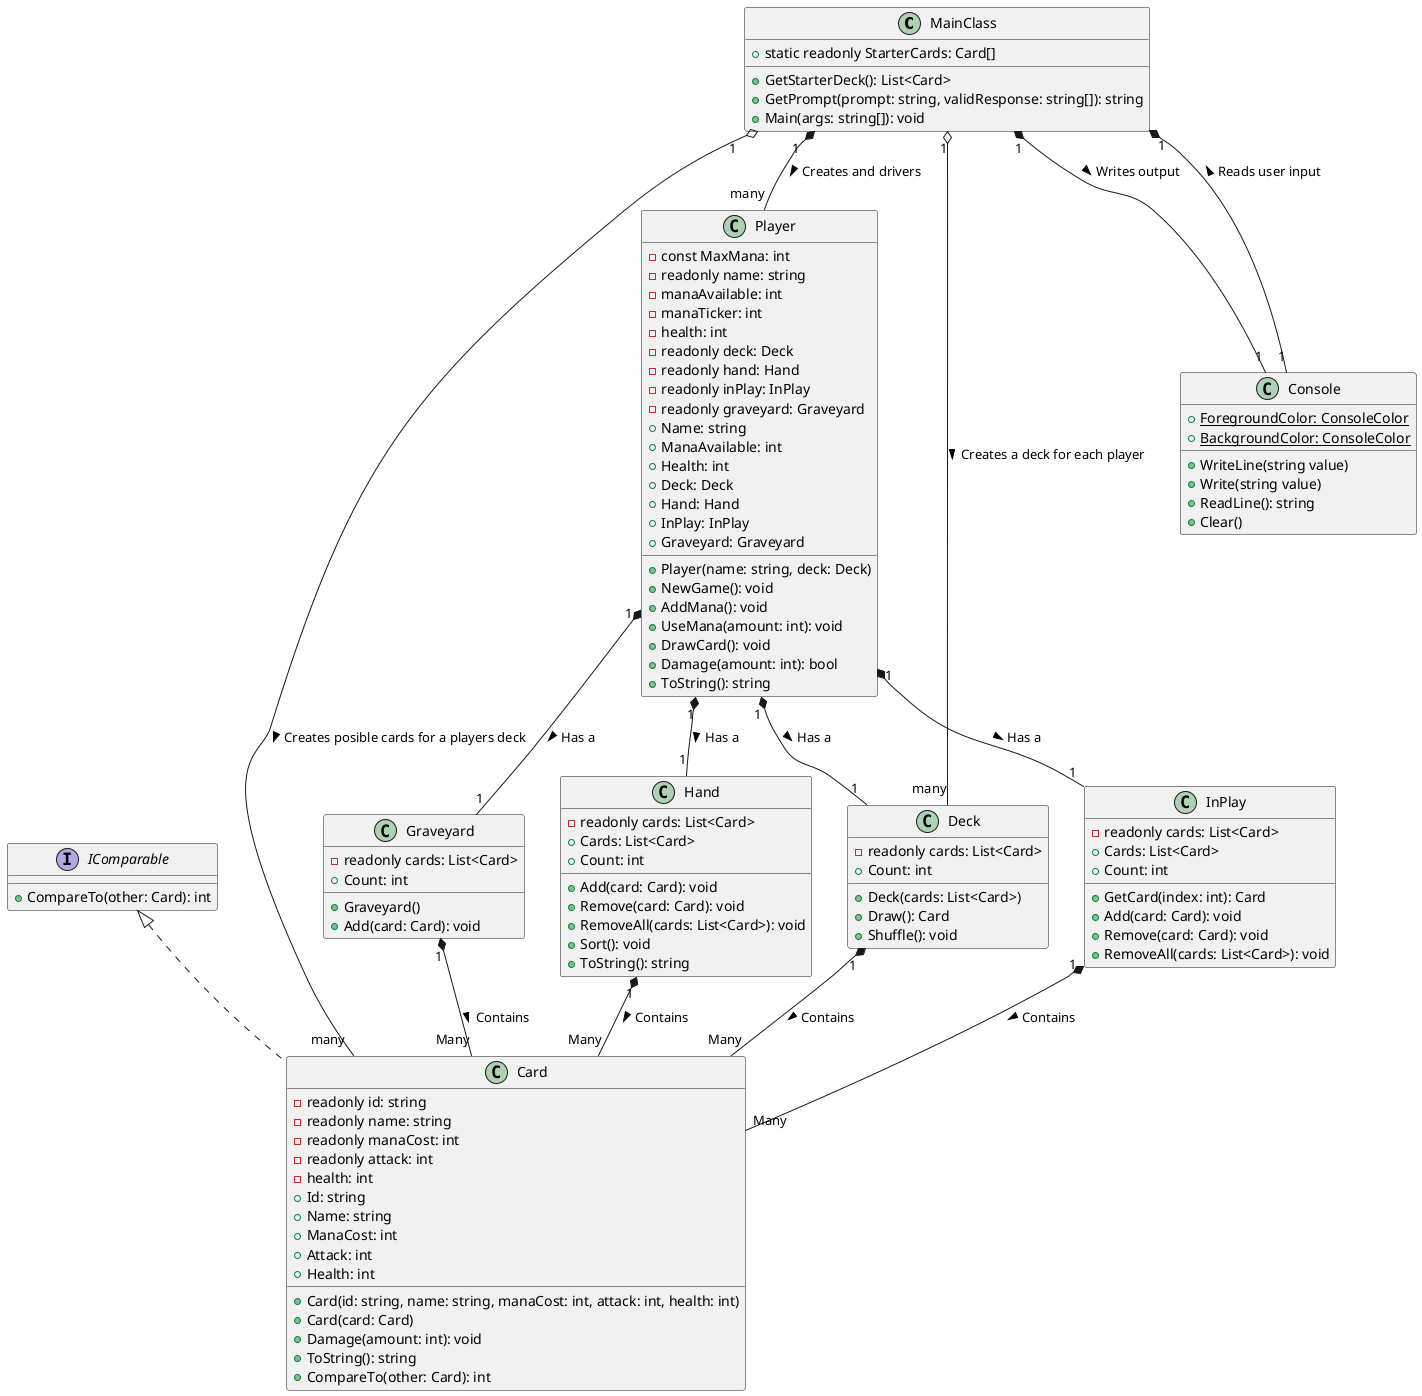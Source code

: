 @startuml

class MainClass {
    + static readonly StarterCards: Card[]
    + GetStarterDeck(): List<Card>
    + GetPrompt(prompt: string, validResponse: string[]): string
    + Main(args: string[]): void
}

class Console {
    + WriteLine(string value)
    + Write(string value)
    + ReadLine(): string
    + Clear()
    {static} +ForegroundColor: ConsoleColor
    {static} +BackgroundColor: ConsoleColor
}

class Player {
    - const MaxMana: int
    - readonly name: string
    - manaAvailable: int
    - manaTicker: int
    - health: int
    - readonly deck: Deck
    - readonly hand: Hand
    - readonly inPlay: InPlay
    - readonly graveyard: Graveyard
    + Player(name: string, deck: Deck)
    + Name: string
    + ManaAvailable: int
    + Health: int
    + Deck: Deck
    + Hand: Hand
    + InPlay: InPlay
    + Graveyard: Graveyard
    + NewGame(): void
    + AddMana(): void
    + UseMana(amount: int): void
    + DrawCard(): void
    + Damage(amount: int): bool
    + ToString(): string
}

class InPlay {
    - readonly cards: List<Card>
    + Cards: List<Card>
    + GetCard(index: int): Card
    + Add(card: Card): void
    + Remove(card: Card): void
    + RemoveAll(cards: List<Card>): void
    + Count: int
}

class Hand {
    - readonly cards: List<Card>
    + Cards: List<Card>
    + Add(card: Card): void
    + Remove(card: Card): void
    + RemoveAll(cards: List<Card>): void
    + Count: int
    + Sort(): void
    + ToString(): string
}
class Deck {
    - readonly cards: List<Card>
    + Count: int
    + Deck(cards: List<Card>)
    + Draw(): Card
    + Shuffle(): void
}
class Graveyard {
    - readonly cards: List<Card>
    + Count: int
    + Graveyard()
    + Add(card: Card): void
}

class Card {
    - readonly id: string
    - readonly name: string
    - readonly manaCost: int
    - readonly attack: int
    - health: int
    + Card(id: string, name: string, manaCost: int, attack: int, health: int)
    + Card(card: Card)
    + Id: string
    + Name: string
    + ManaCost: int
    + Attack: int
    + Health: int
    + Damage(amount: int): void
    + ToString(): string
    + CompareTo(other: Card): int
}

interface IComparable {
    + CompareTo(other: Card): int
}

MainClass "1" *-- "many" Player : Creates and drivers >
MainClass "1" o-- "many" Card : Creates posible cards for a players deck >
MainClass "1" o-- "many" Deck : Creates a deck for each player >
MainClass "1" *-- "1" Console : Reads user input <
MainClass "1" *-- "1" Console : Writes output >
Player "1" *-- "1" Deck : Has a >
Player "1" *-- "1" Hand : Has a >
Player "1" *-- "1" InPlay : Has a >
Player "1" *-- "1" Graveyard : Has a >
Deck "1" *-- "Many" Card : Contains >
Hand "1" *-- "Many" Card : Contains >
InPlay "1" *-- "Many" Card : Contains >
Graveyard "1" *-- "Many" Card : Contains >
Card .up.|> IComparable
@enduml